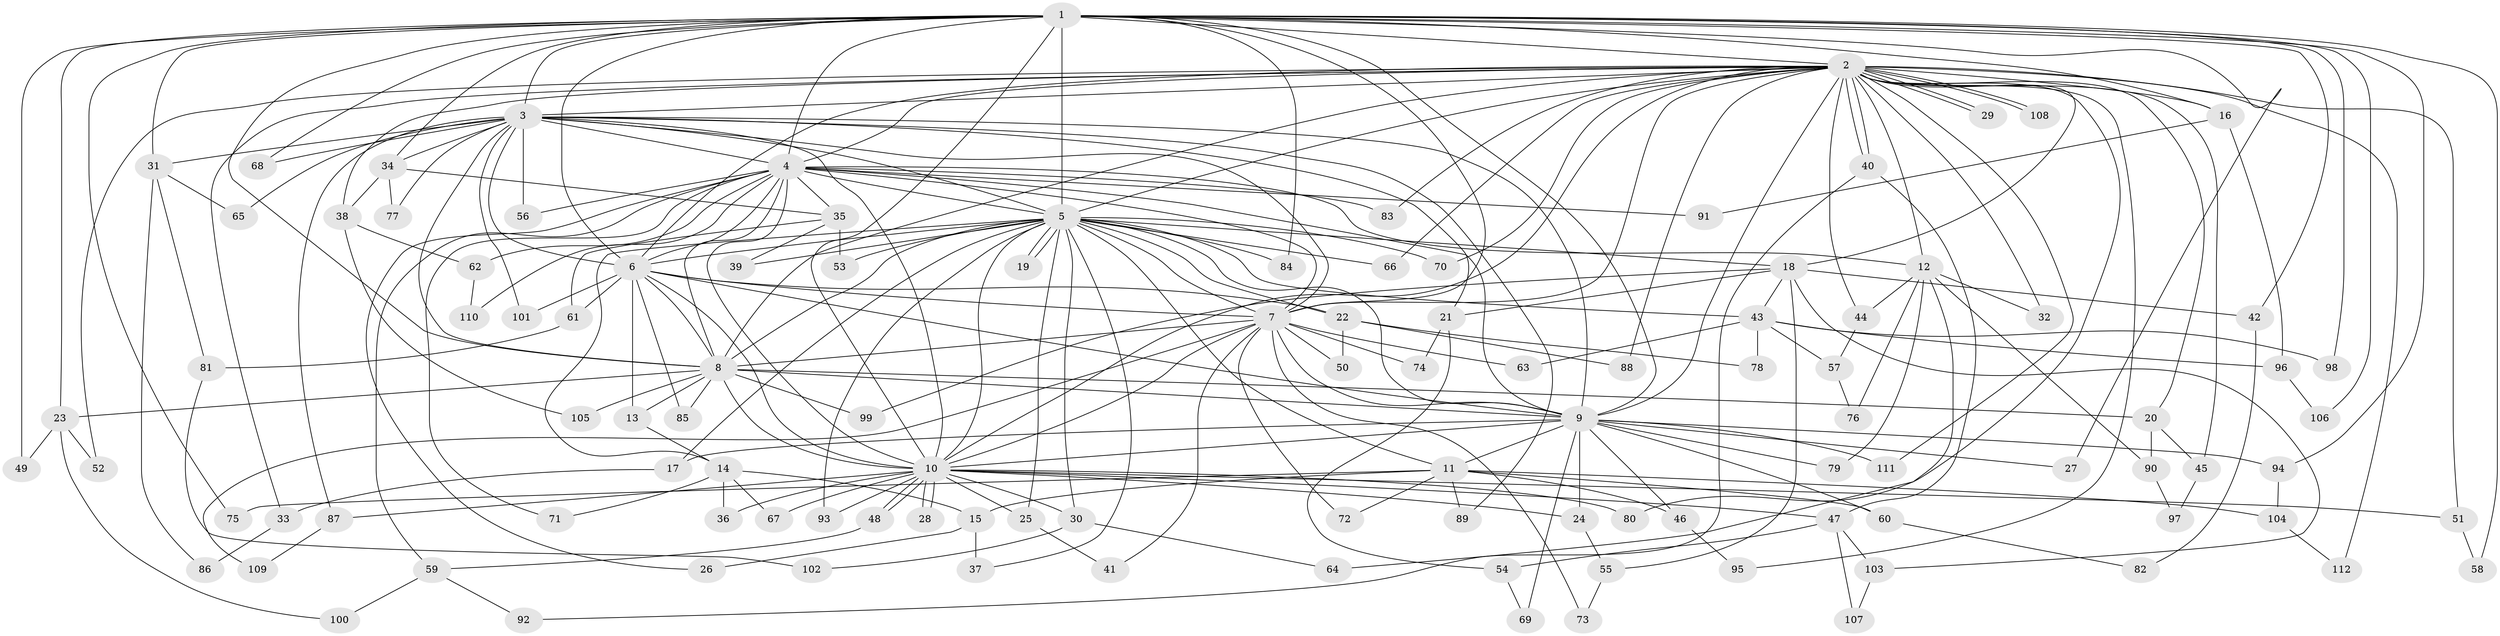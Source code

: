 // coarse degree distribution, {26: 0.011627906976744186, 37: 0.011627906976744186, 18: 0.011627906976744186, 27: 0.011627906976744186, 12: 0.011627906976744186, 15: 0.023255813953488372, 17: 0.011627906976744186, 20: 0.011627906976744186, 8: 0.03488372093023256, 4: 0.06976744186046512, 3: 0.16279069767441862, 2: 0.5465116279069767, 5: 0.05813953488372093, 1: 0.023255813953488372}
// Generated by graph-tools (version 1.1) at 2025/51/02/27/25 19:51:53]
// undirected, 112 vertices, 249 edges
graph export_dot {
graph [start="1"]
  node [color=gray90,style=filled];
  1;
  2;
  3;
  4;
  5;
  6;
  7;
  8;
  9;
  10;
  11;
  12;
  13;
  14;
  15;
  16;
  17;
  18;
  19;
  20;
  21;
  22;
  23;
  24;
  25;
  26;
  27;
  28;
  29;
  30;
  31;
  32;
  33;
  34;
  35;
  36;
  37;
  38;
  39;
  40;
  41;
  42;
  43;
  44;
  45;
  46;
  47;
  48;
  49;
  50;
  51;
  52;
  53;
  54;
  55;
  56;
  57;
  58;
  59;
  60;
  61;
  62;
  63;
  64;
  65;
  66;
  67;
  68;
  69;
  70;
  71;
  72;
  73;
  74;
  75;
  76;
  77;
  78;
  79;
  80;
  81;
  82;
  83;
  84;
  85;
  86;
  87;
  88;
  89;
  90;
  91;
  92;
  93;
  94;
  95;
  96;
  97;
  98;
  99;
  100;
  101;
  102;
  103;
  104;
  105;
  106;
  107;
  108;
  109;
  110;
  111;
  112;
  1 -- 2;
  1 -- 3;
  1 -- 4;
  1 -- 5;
  1 -- 6;
  1 -- 7;
  1 -- 8;
  1 -- 9;
  1 -- 10;
  1 -- 16;
  1 -- 23;
  1 -- 27;
  1 -- 31;
  1 -- 34;
  1 -- 42;
  1 -- 49;
  1 -- 58;
  1 -- 68;
  1 -- 75;
  1 -- 84;
  1 -- 94;
  1 -- 98;
  1 -- 106;
  2 -- 3;
  2 -- 4;
  2 -- 5;
  2 -- 6;
  2 -- 7;
  2 -- 8;
  2 -- 9;
  2 -- 10;
  2 -- 12;
  2 -- 16;
  2 -- 18;
  2 -- 20;
  2 -- 29;
  2 -- 29;
  2 -- 32;
  2 -- 33;
  2 -- 38;
  2 -- 40;
  2 -- 40;
  2 -- 44;
  2 -- 45;
  2 -- 51;
  2 -- 52;
  2 -- 66;
  2 -- 70;
  2 -- 80;
  2 -- 83;
  2 -- 88;
  2 -- 95;
  2 -- 108;
  2 -- 108;
  2 -- 111;
  2 -- 112;
  3 -- 4;
  3 -- 5;
  3 -- 6;
  3 -- 7;
  3 -- 8;
  3 -- 9;
  3 -- 10;
  3 -- 21;
  3 -- 31;
  3 -- 34;
  3 -- 56;
  3 -- 65;
  3 -- 68;
  3 -- 77;
  3 -- 87;
  3 -- 89;
  3 -- 101;
  4 -- 5;
  4 -- 6;
  4 -- 7;
  4 -- 8;
  4 -- 9;
  4 -- 10;
  4 -- 12;
  4 -- 26;
  4 -- 35;
  4 -- 56;
  4 -- 59;
  4 -- 62;
  4 -- 71;
  4 -- 83;
  4 -- 91;
  4 -- 110;
  5 -- 6;
  5 -- 7;
  5 -- 8;
  5 -- 9;
  5 -- 10;
  5 -- 11;
  5 -- 14;
  5 -- 17;
  5 -- 18;
  5 -- 19;
  5 -- 19;
  5 -- 22;
  5 -- 25;
  5 -- 30;
  5 -- 37;
  5 -- 39;
  5 -- 43;
  5 -- 53;
  5 -- 66;
  5 -- 70;
  5 -- 84;
  5 -- 93;
  6 -- 7;
  6 -- 8;
  6 -- 9;
  6 -- 10;
  6 -- 13;
  6 -- 22;
  6 -- 61;
  6 -- 85;
  6 -- 101;
  7 -- 8;
  7 -- 9;
  7 -- 10;
  7 -- 41;
  7 -- 50;
  7 -- 63;
  7 -- 72;
  7 -- 73;
  7 -- 74;
  7 -- 109;
  8 -- 9;
  8 -- 10;
  8 -- 13;
  8 -- 20;
  8 -- 23;
  8 -- 85;
  8 -- 99;
  8 -- 105;
  9 -- 10;
  9 -- 11;
  9 -- 17;
  9 -- 24;
  9 -- 27;
  9 -- 46;
  9 -- 60;
  9 -- 69;
  9 -- 79;
  9 -- 94;
  9 -- 111;
  10 -- 24;
  10 -- 25;
  10 -- 28;
  10 -- 28;
  10 -- 30;
  10 -- 36;
  10 -- 47;
  10 -- 48;
  10 -- 48;
  10 -- 51;
  10 -- 67;
  10 -- 80;
  10 -- 87;
  10 -- 93;
  11 -- 15;
  11 -- 46;
  11 -- 60;
  11 -- 72;
  11 -- 75;
  11 -- 89;
  11 -- 104;
  12 -- 32;
  12 -- 44;
  12 -- 64;
  12 -- 76;
  12 -- 79;
  12 -- 90;
  13 -- 14;
  14 -- 15;
  14 -- 36;
  14 -- 67;
  14 -- 71;
  15 -- 26;
  15 -- 37;
  16 -- 91;
  16 -- 96;
  17 -- 33;
  18 -- 21;
  18 -- 42;
  18 -- 43;
  18 -- 55;
  18 -- 99;
  18 -- 103;
  20 -- 45;
  20 -- 90;
  21 -- 54;
  21 -- 74;
  22 -- 50;
  22 -- 78;
  22 -- 88;
  23 -- 49;
  23 -- 52;
  23 -- 100;
  24 -- 55;
  25 -- 41;
  30 -- 64;
  30 -- 102;
  31 -- 65;
  31 -- 81;
  31 -- 86;
  33 -- 86;
  34 -- 35;
  34 -- 38;
  34 -- 77;
  35 -- 39;
  35 -- 53;
  35 -- 61;
  38 -- 62;
  38 -- 105;
  40 -- 47;
  40 -- 92;
  42 -- 82;
  43 -- 57;
  43 -- 63;
  43 -- 78;
  43 -- 96;
  43 -- 98;
  44 -- 57;
  45 -- 97;
  46 -- 95;
  47 -- 54;
  47 -- 103;
  47 -- 107;
  48 -- 59;
  51 -- 58;
  54 -- 69;
  55 -- 73;
  57 -- 76;
  59 -- 92;
  59 -- 100;
  60 -- 82;
  61 -- 81;
  62 -- 110;
  81 -- 102;
  87 -- 109;
  90 -- 97;
  94 -- 104;
  96 -- 106;
  103 -- 107;
  104 -- 112;
}

